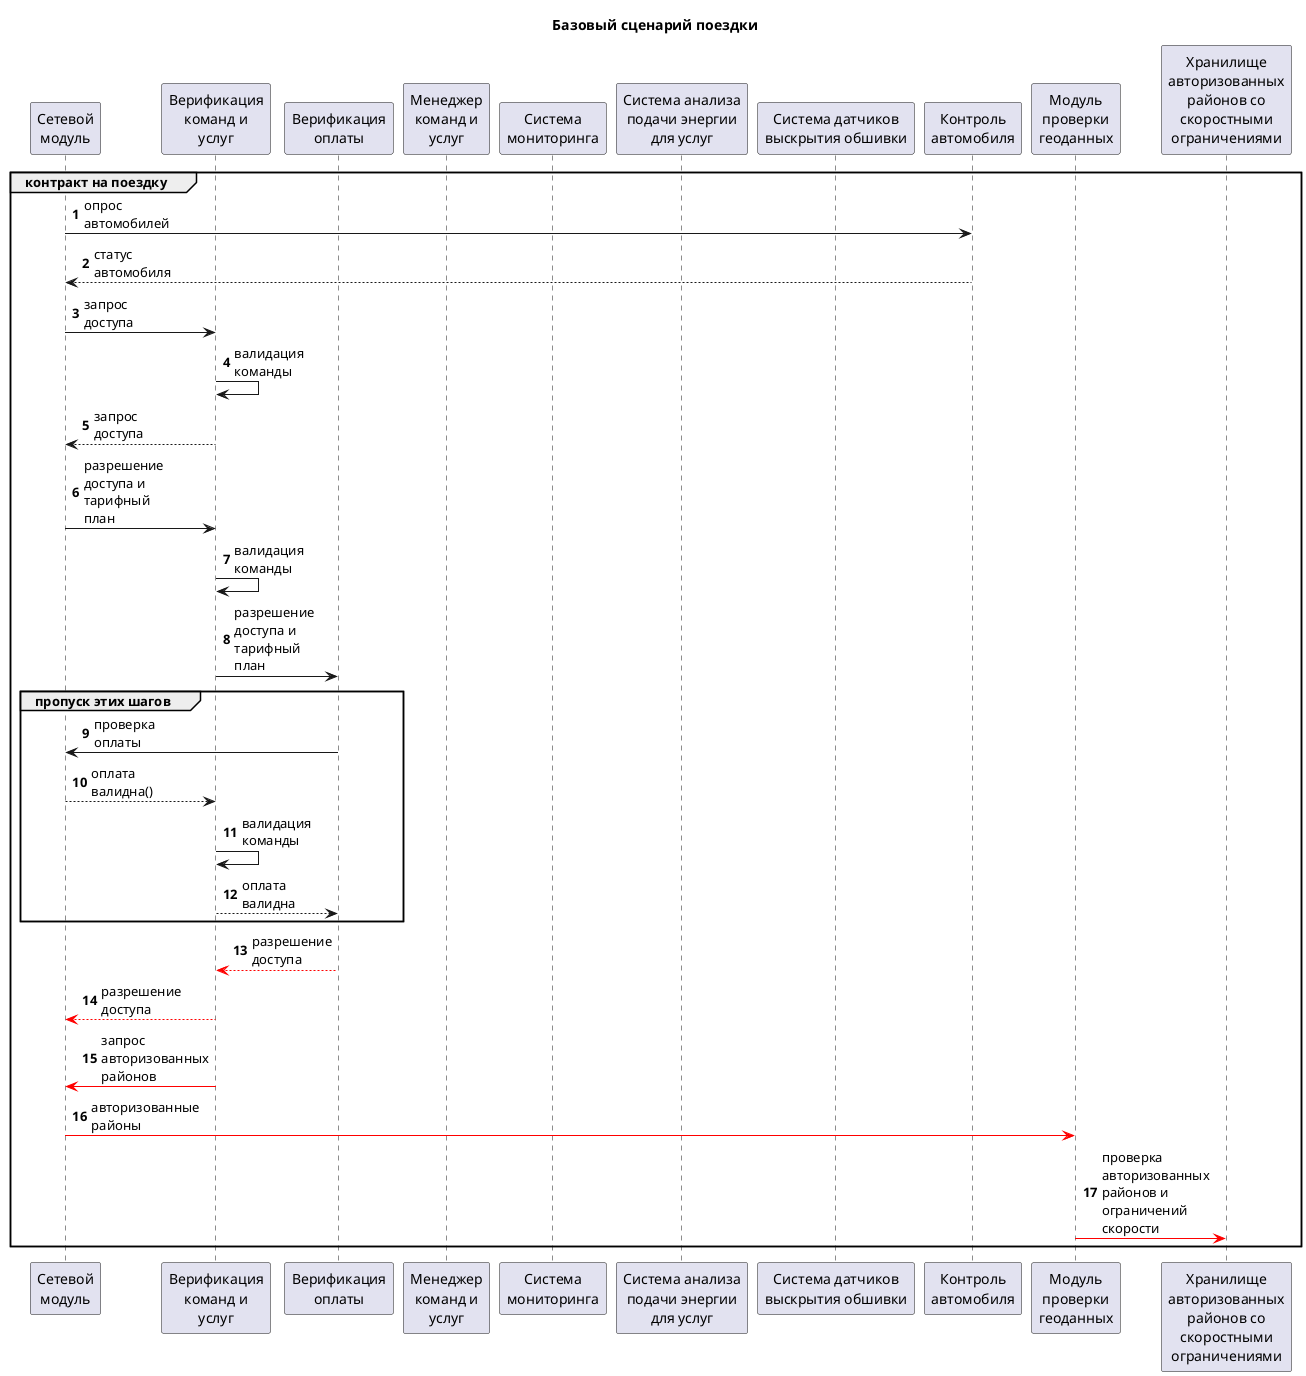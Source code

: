 @startuml
title Базовый сценарий поездки
autonumber
participant "Сетевой\nмодуль" as network
participant "Верификация\nкоманд и\nуслуг" as verify_service
participant "Верификация\nоплаты" as verify_payment
participant "Менеджер\nкоманд и\nуслуг" as manager_service
participant "Система\nмониторинга" as monitoring
participant "Система анализа\nподачи энергии\nдля услуг" as energy
participant "Система датчиков\nвыскрытия обшивки" as skin_sensor
participant "Контроль\nавтомобиля" as car_control
participant "Модуль\nпроверки\nгеоданных" as verify_geo
participant "Хранилище\nавторизованных\nрайонов со\nскоростными\nограничениями" as data



group контракт на поездку
    network -> car_control: опрос\nавтомобилей
    car_control --> network: статус\nавтомобиля

    network -> verify_service: запрос\nдоступа
    verify_service -> verify_service: валидация\nкоманды
    verify_service --> network: запрос\nдоступа

    network -> verify_service: разрешение\nдоступа и\nтарифный\nплан
    verify_service -> verify_service: валидация\nкоманды
    verify_service -> verify_payment: разрешение\nдоступа и\nтарифный\nплан
    group пропуск этих шагов
    verify_payment -> network: проверка\nоплаты

    network --> verify_service: оплата\nвалидна()
    verify_service -> verify_service: валидация\nкоманды
    verify_service --> verify_payment: оплата\nвалидна
    end
    verify_payment -[#red]-> verify_service: разрешение\nдоступа
    verify_service -[#red]-> network: разрешение\nдоступа

    verify_service -[#red]> network: запрос\nавторизованных\nрайонов
    network -[#red]> verify_geo: авторизованные\nрайоны
    verify_geo -[#red]> data: проверка\nавторизованных\nрайонов и\nограничений\nскорости
end

@enduml